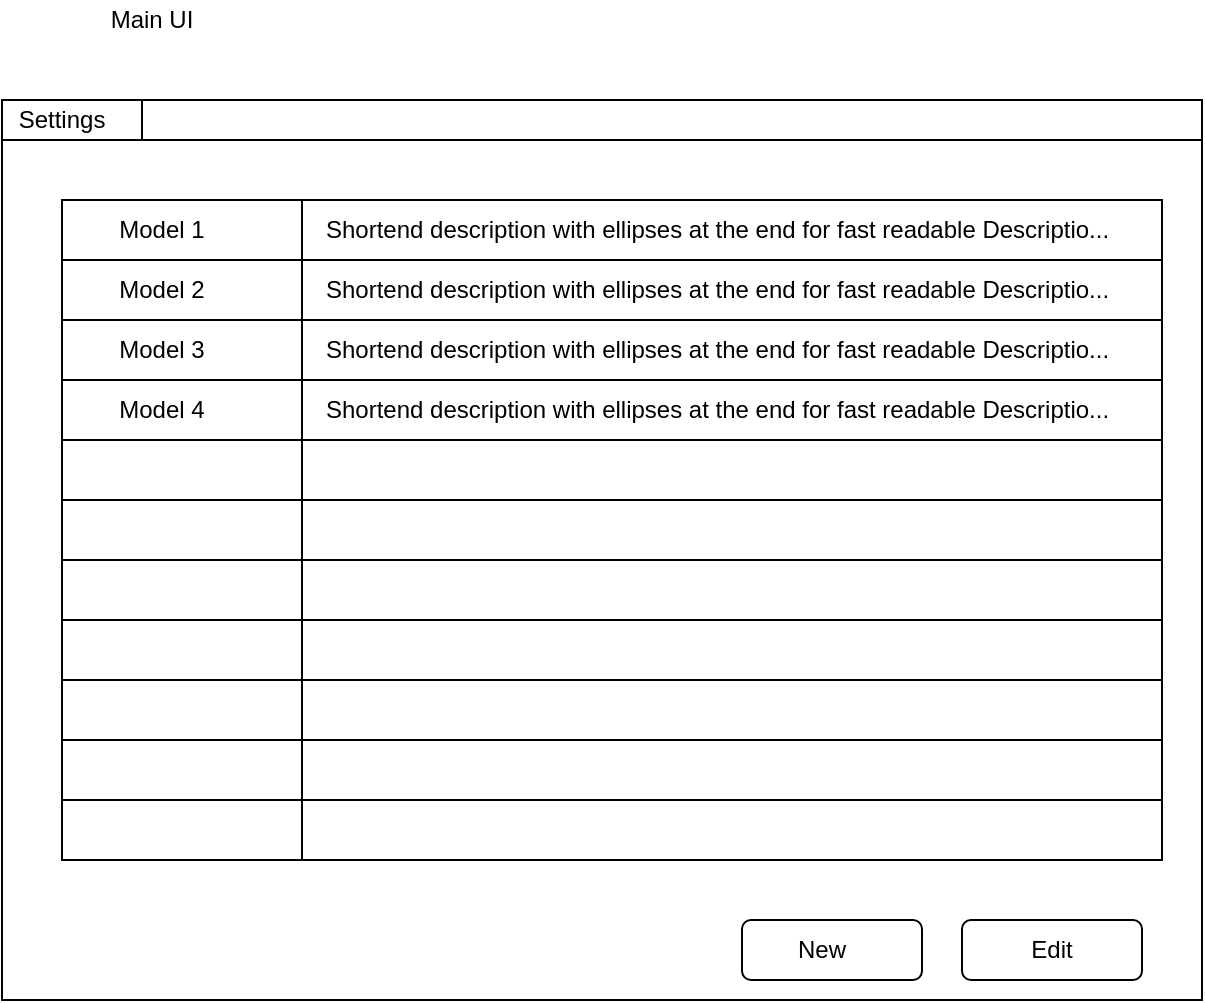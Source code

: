 <mxfile version="13.5.8" type="device"><diagram id="RVzMoZUtddsAn5mexpcf" name="Page-1"><mxGraphModel dx="1178" dy="660" grid="1" gridSize="10" guides="1" tooltips="1" connect="1" arrows="1" fold="1" page="1" pageScale="1" pageWidth="850" pageHeight="1100" math="0" shadow="0"><root><mxCell id="0"/><mxCell id="1" parent="0"/><mxCell id="O1pwb6B_E3M00mMpm0ka-1" value="" style="rounded=0;whiteSpace=wrap;html=1;" vertex="1" parent="1"><mxGeometry x="130" y="140" width="600" height="450" as="geometry"/></mxCell><mxCell id="O1pwb6B_E3M00mMpm0ka-2" value="Main UI" style="text;html=1;strokeColor=none;fillColor=none;align=center;verticalAlign=middle;whiteSpace=wrap;rounded=0;" vertex="1" parent="1"><mxGeometry x="170" y="90" width="70" height="20" as="geometry"/></mxCell><mxCell id="O1pwb6B_E3M00mMpm0ka-3" value="" style="rounded=0;whiteSpace=wrap;html=1;" vertex="1" parent="1"><mxGeometry x="130" y="140" width="600" height="20" as="geometry"/></mxCell><mxCell id="O1pwb6B_E3M00mMpm0ka-4" value="" style="rounded=0;whiteSpace=wrap;html=1;" vertex="1" parent="1"><mxGeometry x="130" y="140" width="70" height="20" as="geometry"/></mxCell><mxCell id="O1pwb6B_E3M00mMpm0ka-5" value="Settings" style="text;html=1;strokeColor=none;fillColor=none;align=center;verticalAlign=middle;whiteSpace=wrap;rounded=0;" vertex="1" parent="1"><mxGeometry x="140" y="140" width="40" height="20" as="geometry"/></mxCell><mxCell id="O1pwb6B_E3M00mMpm0ka-32" value="" style="rounded=0;whiteSpace=wrap;html=1;" vertex="1" parent="1"><mxGeometry x="160" y="190" width="550" height="330" as="geometry"/></mxCell><mxCell id="O1pwb6B_E3M00mMpm0ka-33" value="" style="rounded=0;whiteSpace=wrap;html=1;" vertex="1" parent="1"><mxGeometry x="160" y="190" width="550" height="30" as="geometry"/></mxCell><mxCell id="O1pwb6B_E3M00mMpm0ka-34" value="Model 1" style="text;html=1;strokeColor=none;fillColor=none;align=center;verticalAlign=middle;whiteSpace=wrap;rounded=0;" vertex="1" parent="1"><mxGeometry x="170" y="195" width="80" height="20" as="geometry"/></mxCell><mxCell id="O1pwb6B_E3M00mMpm0ka-35" value="" style="rounded=0;whiteSpace=wrap;html=1;" vertex="1" parent="1"><mxGeometry x="280" y="190" width="430" height="30" as="geometry"/></mxCell><mxCell id="O1pwb6B_E3M00mMpm0ka-36" value="Shortend description with ellipses at the end for fast readable Descriptio..." style="text;html=1;strokeColor=none;fillColor=none;align=left;verticalAlign=middle;whiteSpace=wrap;rounded=0;" vertex="1" parent="1"><mxGeometry x="290" y="195" width="400" height="20" as="geometry"/></mxCell><mxCell id="O1pwb6B_E3M00mMpm0ka-37" value="" style="rounded=0;whiteSpace=wrap;html=1;" vertex="1" parent="1"><mxGeometry x="160" y="220" width="550" height="30" as="geometry"/></mxCell><mxCell id="O1pwb6B_E3M00mMpm0ka-38" value="" style="rounded=0;whiteSpace=wrap;html=1;" vertex="1" parent="1"><mxGeometry x="280" y="220" width="430" height="30" as="geometry"/></mxCell><mxCell id="O1pwb6B_E3M00mMpm0ka-39" value="" style="rounded=0;whiteSpace=wrap;html=1;" vertex="1" parent="1"><mxGeometry x="160" y="250" width="550" height="30" as="geometry"/></mxCell><mxCell id="O1pwb6B_E3M00mMpm0ka-40" value="" style="rounded=0;whiteSpace=wrap;html=1;" vertex="1" parent="1"><mxGeometry x="280" y="250" width="430" height="30" as="geometry"/></mxCell><mxCell id="O1pwb6B_E3M00mMpm0ka-41" value="" style="rounded=0;whiteSpace=wrap;html=1;" vertex="1" parent="1"><mxGeometry x="160" y="280" width="550" height="30" as="geometry"/></mxCell><mxCell id="O1pwb6B_E3M00mMpm0ka-42" value="" style="rounded=0;whiteSpace=wrap;html=1;" vertex="1" parent="1"><mxGeometry x="280" y="280" width="430" height="30" as="geometry"/></mxCell><mxCell id="O1pwb6B_E3M00mMpm0ka-43" value="" style="rounded=0;whiteSpace=wrap;html=1;" vertex="1" parent="1"><mxGeometry x="160" y="310" width="550" height="30" as="geometry"/></mxCell><mxCell id="O1pwb6B_E3M00mMpm0ka-44" value="" style="rounded=0;whiteSpace=wrap;html=1;" vertex="1" parent="1"><mxGeometry x="280" y="310" width="430" height="30" as="geometry"/></mxCell><mxCell id="O1pwb6B_E3M00mMpm0ka-45" value="" style="rounded=0;whiteSpace=wrap;html=1;" vertex="1" parent="1"><mxGeometry x="160" y="340" width="550" height="30" as="geometry"/></mxCell><mxCell id="O1pwb6B_E3M00mMpm0ka-46" value="" style="rounded=0;whiteSpace=wrap;html=1;" vertex="1" parent="1"><mxGeometry x="280" y="340" width="430" height="30" as="geometry"/></mxCell><mxCell id="O1pwb6B_E3M00mMpm0ka-47" value="" style="rounded=0;whiteSpace=wrap;html=1;" vertex="1" parent="1"><mxGeometry x="160" y="370" width="550" height="30" as="geometry"/></mxCell><mxCell id="O1pwb6B_E3M00mMpm0ka-48" value="" style="rounded=0;whiteSpace=wrap;html=1;" vertex="1" parent="1"><mxGeometry x="280" y="370" width="430" height="30" as="geometry"/></mxCell><mxCell id="O1pwb6B_E3M00mMpm0ka-49" value="" style="rounded=0;whiteSpace=wrap;html=1;" vertex="1" parent="1"><mxGeometry x="160" y="400" width="550" height="30" as="geometry"/></mxCell><mxCell id="O1pwb6B_E3M00mMpm0ka-50" value="" style="rounded=0;whiteSpace=wrap;html=1;" vertex="1" parent="1"><mxGeometry x="280" y="400" width="430" height="30" as="geometry"/></mxCell><mxCell id="O1pwb6B_E3M00mMpm0ka-51" value="" style="rounded=0;whiteSpace=wrap;html=1;" vertex="1" parent="1"><mxGeometry x="160" y="430" width="550" height="30" as="geometry"/></mxCell><mxCell id="O1pwb6B_E3M00mMpm0ka-52" value="" style="rounded=0;whiteSpace=wrap;html=1;" vertex="1" parent="1"><mxGeometry x="280" y="430" width="430" height="30" as="geometry"/></mxCell><mxCell id="O1pwb6B_E3M00mMpm0ka-53" value="" style="rounded=0;whiteSpace=wrap;html=1;" vertex="1" parent="1"><mxGeometry x="160" y="460" width="550" height="30" as="geometry"/></mxCell><mxCell id="O1pwb6B_E3M00mMpm0ka-54" value="" style="rounded=0;whiteSpace=wrap;html=1;" vertex="1" parent="1"><mxGeometry x="280" y="460" width="430" height="30" as="geometry"/></mxCell><mxCell id="O1pwb6B_E3M00mMpm0ka-55" value="" style="rounded=0;whiteSpace=wrap;html=1;" vertex="1" parent="1"><mxGeometry x="160" y="490" width="550" height="30" as="geometry"/></mxCell><mxCell id="O1pwb6B_E3M00mMpm0ka-56" value="" style="rounded=0;whiteSpace=wrap;html=1;" vertex="1" parent="1"><mxGeometry x="280" y="490" width="430" height="30" as="geometry"/></mxCell><mxCell id="O1pwb6B_E3M00mMpm0ka-57" value="Model 2" style="text;html=1;strokeColor=none;fillColor=none;align=center;verticalAlign=middle;whiteSpace=wrap;rounded=0;" vertex="1" parent="1"><mxGeometry x="170" y="225" width="80" height="20" as="geometry"/></mxCell><mxCell id="O1pwb6B_E3M00mMpm0ka-58" value="Model 3" style="text;html=1;strokeColor=none;fillColor=none;align=center;verticalAlign=middle;whiteSpace=wrap;rounded=0;" vertex="1" parent="1"><mxGeometry x="170" y="255" width="80" height="20" as="geometry"/></mxCell><mxCell id="O1pwb6B_E3M00mMpm0ka-59" value="Model 4" style="text;html=1;strokeColor=none;fillColor=none;align=center;verticalAlign=middle;whiteSpace=wrap;rounded=0;" vertex="1" parent="1"><mxGeometry x="170" y="285" width="80" height="20" as="geometry"/></mxCell><mxCell id="O1pwb6B_E3M00mMpm0ka-60" value="Shortend description with ellipses at the end for fast readable Descriptio..." style="text;html=1;strokeColor=none;fillColor=none;align=left;verticalAlign=middle;whiteSpace=wrap;rounded=0;" vertex="1" parent="1"><mxGeometry x="290" y="225" width="400" height="20" as="geometry"/></mxCell><mxCell id="O1pwb6B_E3M00mMpm0ka-61" value="Shortend description with ellipses at the end for fast readable Descriptio..." style="text;html=1;strokeColor=none;fillColor=none;align=left;verticalAlign=middle;whiteSpace=wrap;rounded=0;" vertex="1" parent="1"><mxGeometry x="290" y="255" width="400" height="20" as="geometry"/></mxCell><mxCell id="O1pwb6B_E3M00mMpm0ka-62" value="Shortend description with ellipses at the end for fast readable Descriptio..." style="text;html=1;strokeColor=none;fillColor=none;align=left;verticalAlign=middle;whiteSpace=wrap;rounded=0;" vertex="1" parent="1"><mxGeometry x="290" y="285" width="400" height="20" as="geometry"/></mxCell><mxCell id="O1pwb6B_E3M00mMpm0ka-64" value="" style="rounded=1;whiteSpace=wrap;html=1;align=left;" vertex="1" parent="1"><mxGeometry x="610" y="550" width="90" height="30" as="geometry"/></mxCell><mxCell id="O1pwb6B_E3M00mMpm0ka-65" value="Edit" style="text;html=1;strokeColor=none;fillColor=none;align=center;verticalAlign=middle;whiteSpace=wrap;rounded=0;" vertex="1" parent="1"><mxGeometry x="635" y="555" width="40" height="20" as="geometry"/></mxCell><mxCell id="O1pwb6B_E3M00mMpm0ka-67" value="" style="rounded=1;whiteSpace=wrap;html=1;align=left;" vertex="1" parent="1"><mxGeometry x="500" y="550" width="90" height="30" as="geometry"/></mxCell><mxCell id="O1pwb6B_E3M00mMpm0ka-68" value="New" style="text;html=1;strokeColor=none;fillColor=none;align=center;verticalAlign=middle;whiteSpace=wrap;rounded=0;" vertex="1" parent="1"><mxGeometry x="520" y="555" width="40" height="20" as="geometry"/></mxCell></root></mxGraphModel></diagram></mxfile>